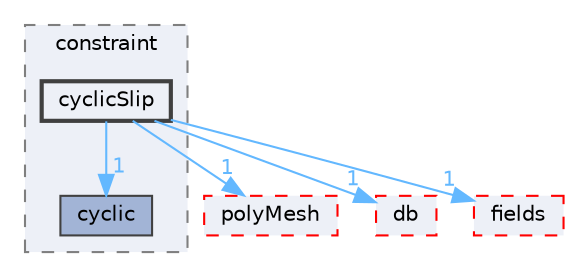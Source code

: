 digraph "src/OpenFOAM/meshes/pointMesh/pointPatches/constraint/cyclicSlip"
{
 // LATEX_PDF_SIZE
  bgcolor="transparent";
  edge [fontname=Helvetica,fontsize=10,labelfontname=Helvetica,labelfontsize=10];
  node [fontname=Helvetica,fontsize=10,shape=box,height=0.2,width=0.4];
  compound=true
  subgraph clusterdir_e167ef4ffdb4a3e074def457cb9fd663 {
    graph [ bgcolor="#edf0f7", pencolor="grey50", label="constraint", fontname=Helvetica,fontsize=10 style="filled,dashed", URL="dir_e167ef4ffdb4a3e074def457cb9fd663.html",tooltip=""]
  dir_53a4ae35aed5de23c63b69ad433f2bf5 [label="cyclic", fillcolor="#a2b4d6", color="grey25", style="filled", URL="dir_53a4ae35aed5de23c63b69ad433f2bf5.html",tooltip=""];
  dir_f998585954facdd36578cb511875789a [label="cyclicSlip", fillcolor="#edf0f7", color="grey25", style="filled,bold", URL="dir_f998585954facdd36578cb511875789a.html",tooltip=""];
  }
  dir_5e5a63cb97aae3d01c8e98f0c14953bc [label="polyMesh", fillcolor="#edf0f7", color="red", style="filled,dashed", URL="dir_5e5a63cb97aae3d01c8e98f0c14953bc.html",tooltip=""];
  dir_63c634f7a7cfd679ac26c67fb30fc32f [label="db", fillcolor="#edf0f7", color="red", style="filled,dashed", URL="dir_63c634f7a7cfd679ac26c67fb30fc32f.html",tooltip=""];
  dir_962442b8f989d5529fab5e0f0e4ffb74 [label="fields", fillcolor="#edf0f7", color="red", style="filled,dashed", URL="dir_962442b8f989d5529fab5e0f0e4ffb74.html",tooltip=""];
  dir_f998585954facdd36578cb511875789a->dir_53a4ae35aed5de23c63b69ad433f2bf5 [headlabel="1", labeldistance=1.5 headhref="dir_000793_000761.html" href="dir_000793_000761.html" color="steelblue1" fontcolor="steelblue1"];
  dir_f998585954facdd36578cb511875789a->dir_5e5a63cb97aae3d01c8e98f0c14953bc [headlabel="1", labeldistance=1.5 headhref="dir_000793_002980.html" href="dir_000793_002980.html" color="steelblue1" fontcolor="steelblue1"];
  dir_f998585954facdd36578cb511875789a->dir_63c634f7a7cfd679ac26c67fb30fc32f [headlabel="1", labeldistance=1.5 headhref="dir_000793_000817.html" href="dir_000793_000817.html" color="steelblue1" fontcolor="steelblue1"];
  dir_f998585954facdd36578cb511875789a->dir_962442b8f989d5529fab5e0f0e4ffb74 [headlabel="1", labeldistance=1.5 headhref="dir_000793_001335.html" href="dir_000793_001335.html" color="steelblue1" fontcolor="steelblue1"];
}

